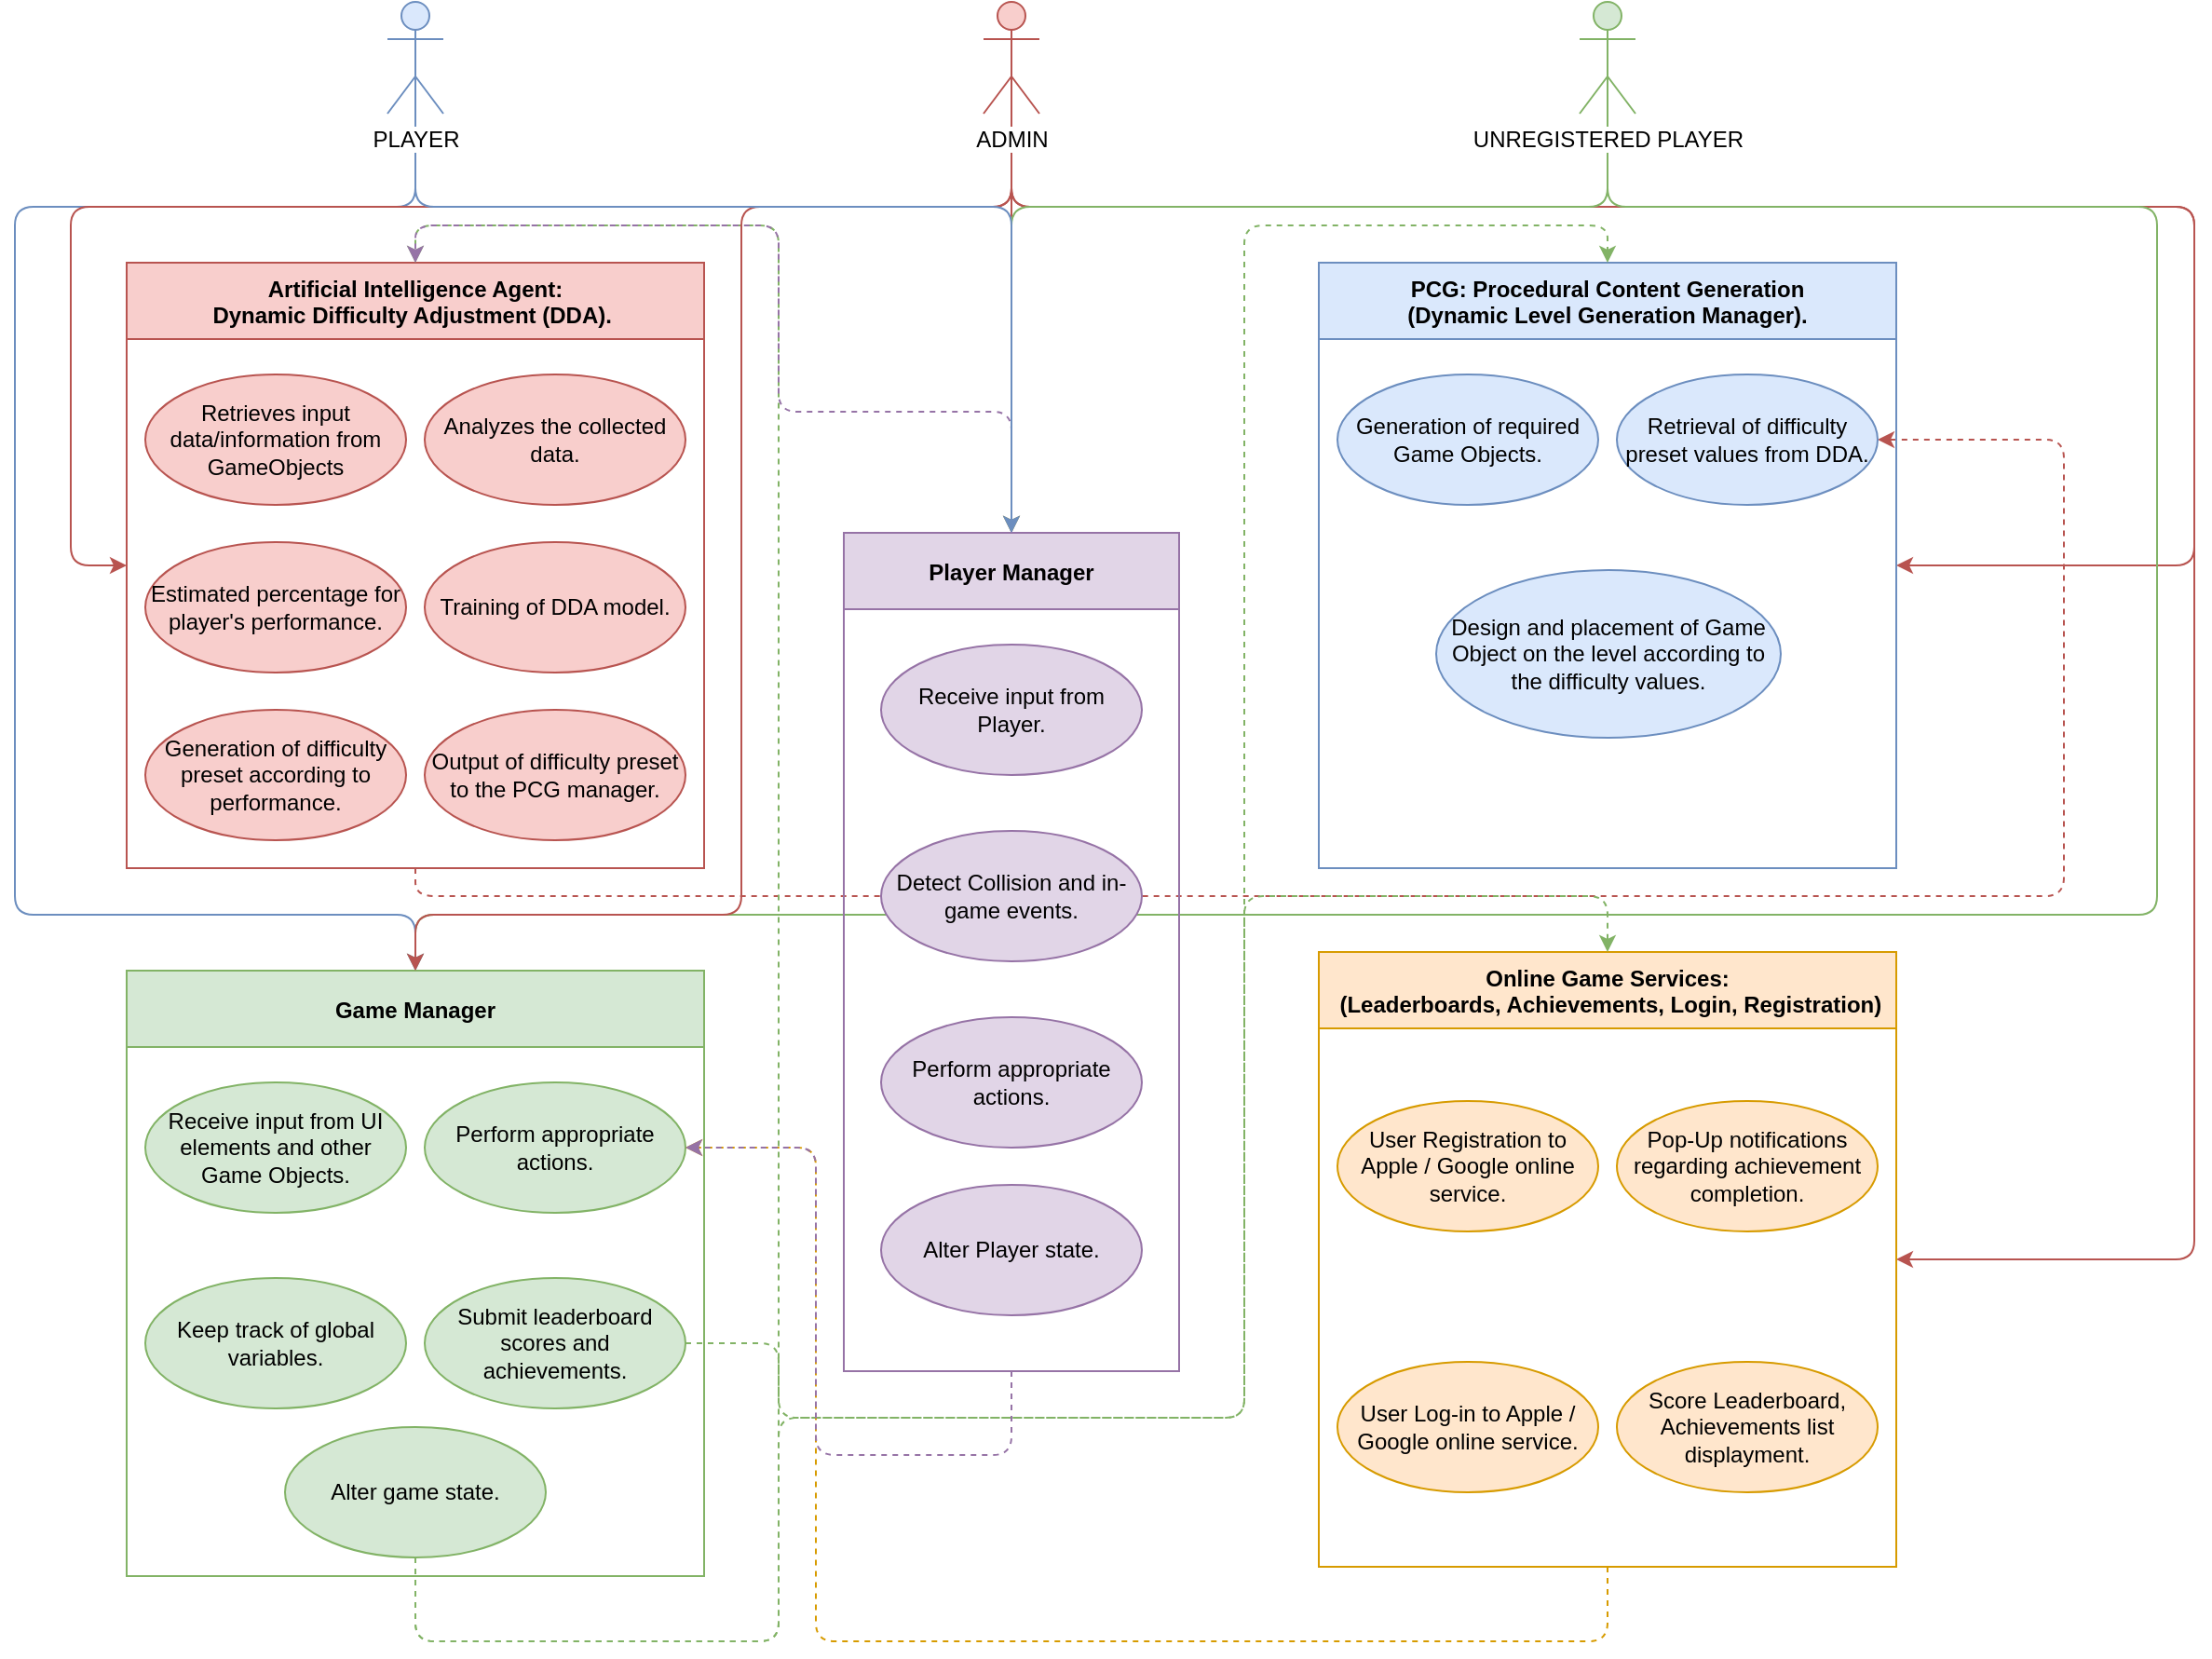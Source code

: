 <mxfile version="13.0.7" type="device"><diagram id="Qk2kG32tYkbsSSIzoZ4W" name="Page-1"><mxGraphModel dx="2036" dy="621" grid="1" gridSize="10" guides="1" tooltips="1" connect="1" arrows="1" fold="1" page="1" pageScale="1" pageWidth="850" pageHeight="1100" math="0" shadow="0"><root><mxCell id="0"/><mxCell id="1" parent="0"/><mxCell id="qkr7cng4WyT1anKnCLDb-71" value="" style="edgeStyle=segmentEdgeStyle;endArrow=classic;html=1;exitX=0.5;exitY=0.5;exitDx=0;exitDy=0;exitPerimeter=0;entryX=1;entryY=0.5;entryDx=0;entryDy=0;fillColor=#f8cecc;strokeColor=#b85450;" edge="1" parent="1" source="qkr7cng4WyT1anKnCLDb-2" target="qkr7cng4WyT1anKnCLDb-42"><mxGeometry width="50" height="50" relative="1" as="geometry"><mxPoint x="435" y="80" as="sourcePoint"/><mxPoint x="115" y="570" as="targetPoint"/><Array as="points"><mxPoint x="425" y="150"/><mxPoint x="1060" y="150"/><mxPoint x="1060" y="715"/></Array></mxGeometry></mxCell><mxCell id="qkr7cng4WyT1anKnCLDb-73" value="" style="edgeStyle=segmentEdgeStyle;endArrow=classic;html=1;exitX=0.5;exitY=0.5;exitDx=0;exitDy=0;exitPerimeter=0;entryX=1;entryY=0.5;entryDx=0;entryDy=0;fillColor=#f8cecc;strokeColor=#b85450;" edge="1" parent="1" source="qkr7cng4WyT1anKnCLDb-2" target="qkr7cng4WyT1anKnCLDb-26"><mxGeometry width="50" height="50" relative="1" as="geometry"><mxPoint x="435" y="80" as="sourcePoint"/><mxPoint x="910" y="725" as="targetPoint"/><Array as="points"><mxPoint x="425" y="150"/><mxPoint x="1060" y="150"/><mxPoint x="1060" y="343"/></Array></mxGeometry></mxCell><mxCell id="qkr7cng4WyT1anKnCLDb-68" value="" style="edgeStyle=segmentEdgeStyle;endArrow=classic;html=1;exitX=0.5;exitY=0.5;exitDx=0;exitDy=0;exitPerimeter=0;entryX=0.5;entryY=0;entryDx=0;entryDy=0;fillColor=#d5e8d4;strokeColor=#82b366;" edge="1" parent="1" source="qkr7cng4WyT1anKnCLDb-3" target="qkr7cng4WyT1anKnCLDb-34"><mxGeometry width="50" height="50" relative="1" as="geometry"><mxPoint x="755" y="80" as="sourcePoint"/><mxPoint x="435" y="335" as="targetPoint"/><Array as="points"><mxPoint x="745" y="150"/><mxPoint x="1040" y="150"/><mxPoint x="1040" y="530"/><mxPoint x="105" y="530"/></Array></mxGeometry></mxCell><mxCell id="qkr7cng4WyT1anKnCLDb-66" value="" style="edgeStyle=segmentEdgeStyle;endArrow=classic;html=1;dashed=1;exitX=0.5;exitY=1;exitDx=0;exitDy=0;entryX=1;entryY=0.5;entryDx=0;entryDy=0;fillColor=#f8cecc;strokeColor=#b85450;" edge="1" parent="1" source="qkr7cng4WyT1anKnCLDb-23" target="qkr7cng4WyT1anKnCLDb-28"><mxGeometry width="50" height="50" relative="1" as="geometry"><mxPoint x="450" y="380" as="sourcePoint"/><mxPoint x="500" y="330" as="targetPoint"/><Array as="points"><mxPoint x="105" y="520"/><mxPoint x="990" y="520"/><mxPoint x="990" y="275"/></Array></mxGeometry></mxCell><mxCell id="qkr7cng4WyT1anKnCLDb-59" value="" style="edgeStyle=segmentEdgeStyle;endArrow=classic;html=1;exitX=0.5;exitY=0.5;exitDx=0;exitDy=0;exitPerimeter=0;entryX=0.5;entryY=0;entryDx=0;entryDy=0;fillColor=#f8cecc;strokeColor=#b85450;" edge="1" parent="1" source="qkr7cng4WyT1anKnCLDb-2" target="qkr7cng4WyT1anKnCLDb-48"><mxGeometry width="50" height="50" relative="1" as="geometry"><mxPoint x="115" y="80" as="sourcePoint"/><mxPoint x="435" y="335" as="targetPoint"/><Array as="points"><mxPoint x="425" y="180"/><mxPoint x="425" y="180"/></Array></mxGeometry></mxCell><mxCell id="qkr7cng4WyT1anKnCLDb-60" value="" style="edgeStyle=segmentEdgeStyle;endArrow=classic;html=1;exitX=0.5;exitY=0.5;exitDx=0;exitDy=0;exitPerimeter=0;entryX=0.5;entryY=0;entryDx=0;entryDy=0;fillColor=#d5e8d4;strokeColor=#82b366;" edge="1" parent="1" source="qkr7cng4WyT1anKnCLDb-3" target="qkr7cng4WyT1anKnCLDb-48"><mxGeometry width="50" height="50" relative="1" as="geometry"><mxPoint x="435" y="80" as="sourcePoint"/><mxPoint x="435" y="335" as="targetPoint"/><Array as="points"><mxPoint x="745" y="150"/><mxPoint x="425" y="150"/></Array></mxGeometry></mxCell><mxCell id="qkr7cng4WyT1anKnCLDb-61" value="" style="edgeStyle=segmentEdgeStyle;endArrow=classic;html=1;entryX=0.5;entryY=0;entryDx=0;entryDy=0;fillColor=#dae8fc;strokeColor=#6c8ebf;" edge="1" parent="1" target="qkr7cng4WyT1anKnCLDb-34"><mxGeometry width="50" height="50" relative="1" as="geometry"><mxPoint x="105" y="70" as="sourcePoint"/><mxPoint x="435" y="335" as="targetPoint"/><Array as="points"><mxPoint x="105" y="150"/><mxPoint x="-110" y="150"/><mxPoint x="-110" y="530"/><mxPoint x="105" y="530"/></Array></mxGeometry></mxCell><mxCell id="qkr7cng4WyT1anKnCLDb-3" value="UNREGISTERED PLAYER" style="shape=umlActor;verticalLabelPosition=bottom;labelBackgroundColor=#ffffff;verticalAlign=top;html=1;fillColor=#d5e8d4;strokeColor=#82b366;" vertex="1" parent="1"><mxGeometry x="730" y="40" width="30" height="60" as="geometry"/></mxCell><mxCell id="qkr7cng4WyT1anKnCLDb-23" value="Artificial Intelligence Agent:&#10;Dynamic Difficulty Adjustment (DDA). " style="swimlane;fillColor=#f8cecc;strokeColor=#b85450;startSize=41;" vertex="1" parent="1"><mxGeometry x="-50" y="180" width="310" height="325" as="geometry"/></mxCell><mxCell id="qkr7cng4WyT1anKnCLDb-11" value="Retrieves input data/information from GameObjects" style="ellipse;whiteSpace=wrap;html=1;fillColor=#f8cecc;strokeColor=#b85450;" vertex="1" parent="qkr7cng4WyT1anKnCLDb-23"><mxGeometry x="10" y="60" width="140" height="70" as="geometry"/></mxCell><mxCell id="qkr7cng4WyT1anKnCLDb-20" value="Analyzes the collected data." style="ellipse;whiteSpace=wrap;html=1;fillColor=#f8cecc;strokeColor=#b85450;" vertex="1" parent="qkr7cng4WyT1anKnCLDb-23"><mxGeometry x="160" y="60" width="140" height="70" as="geometry"/></mxCell><mxCell id="qkr7cng4WyT1anKnCLDb-19" value="Estimated percentage for player's performance." style="ellipse;whiteSpace=wrap;html=1;fillColor=#f8cecc;strokeColor=#b85450;" vertex="1" parent="qkr7cng4WyT1anKnCLDb-23"><mxGeometry x="10" y="150" width="140" height="70" as="geometry"/></mxCell><mxCell id="qkr7cng4WyT1anKnCLDb-21" value="Training of DDA model." style="ellipse;whiteSpace=wrap;html=1;fillColor=#f8cecc;strokeColor=#b85450;" vertex="1" parent="qkr7cng4WyT1anKnCLDb-23"><mxGeometry x="160" y="150" width="140" height="70" as="geometry"/></mxCell><mxCell id="qkr7cng4WyT1anKnCLDb-24" value="Generation of difficulty preset according to performance." style="ellipse;whiteSpace=wrap;html=1;fillColor=#f8cecc;strokeColor=#b85450;" vertex="1" parent="qkr7cng4WyT1anKnCLDb-23"><mxGeometry x="10" y="240" width="140" height="70" as="geometry"/></mxCell><mxCell id="qkr7cng4WyT1anKnCLDb-25" value="Output of difficulty preset to the PCG manager." style="ellipse;whiteSpace=wrap;html=1;fillColor=#f8cecc;strokeColor=#b85450;" vertex="1" parent="qkr7cng4WyT1anKnCLDb-23"><mxGeometry x="160" y="240" width="140" height="70" as="geometry"/></mxCell><mxCell id="qkr7cng4WyT1anKnCLDb-26" value="PCG: Procedural Content Generation&#10;(Dynamic Level Generation Manager)." style="swimlane;fillColor=#dae8fc;strokeColor=#6c8ebf;startSize=41;" vertex="1" parent="1"><mxGeometry x="590" y="180" width="310" height="325" as="geometry"/></mxCell><mxCell id="qkr7cng4WyT1anKnCLDb-27" value="Generation of required Game Objects." style="ellipse;whiteSpace=wrap;html=1;fillColor=#dae8fc;strokeColor=#6c8ebf;" vertex="1" parent="qkr7cng4WyT1anKnCLDb-26"><mxGeometry x="10" y="60" width="140" height="70" as="geometry"/></mxCell><mxCell id="qkr7cng4WyT1anKnCLDb-28" value="Retrieval of difficulty preset values from DDA." style="ellipse;whiteSpace=wrap;html=1;fillColor=#dae8fc;strokeColor=#6c8ebf;" vertex="1" parent="qkr7cng4WyT1anKnCLDb-26"><mxGeometry x="160" y="60" width="140" height="70" as="geometry"/></mxCell><mxCell id="qkr7cng4WyT1anKnCLDb-33" value="Design and placement of Game Object on the level according to the difficulty values." style="ellipse;whiteSpace=wrap;html=1;fillColor=#dae8fc;strokeColor=#6c8ebf;" vertex="1" parent="qkr7cng4WyT1anKnCLDb-26"><mxGeometry x="63" y="165" width="185" height="90" as="geometry"/></mxCell><mxCell id="qkr7cng4WyT1anKnCLDb-34" value="Game Manager" style="swimlane;fillColor=#d5e8d4;strokeColor=#82b366;startSize=41;" vertex="1" parent="1"><mxGeometry x="-50" y="560" width="310" height="325" as="geometry"/></mxCell><mxCell id="qkr7cng4WyT1anKnCLDb-35" value="Receive input from UI elements and other Game Objects." style="ellipse;whiteSpace=wrap;html=1;fillColor=#d5e8d4;strokeColor=#82b366;" vertex="1" parent="qkr7cng4WyT1anKnCLDb-34"><mxGeometry x="10" y="60" width="140" height="70" as="geometry"/></mxCell><mxCell id="qkr7cng4WyT1anKnCLDb-36" value="Perform appropriate actions." style="ellipse;whiteSpace=wrap;html=1;fillColor=#d5e8d4;strokeColor=#82b366;" vertex="1" parent="qkr7cng4WyT1anKnCLDb-34"><mxGeometry x="160" y="60" width="140" height="70" as="geometry"/></mxCell><mxCell id="qkr7cng4WyT1anKnCLDb-39" value="Keep track of global variables." style="ellipse;whiteSpace=wrap;html=1;fillColor=#d5e8d4;strokeColor=#82b366;" vertex="1" parent="qkr7cng4WyT1anKnCLDb-34"><mxGeometry x="10" y="165" width="140" height="70" as="geometry"/></mxCell><mxCell id="qkr7cng4WyT1anKnCLDb-40" value="Submit leaderboard scores and achievements." style="ellipse;whiteSpace=wrap;html=1;fillColor=#d5e8d4;strokeColor=#82b366;" vertex="1" parent="qkr7cng4WyT1anKnCLDb-34"><mxGeometry x="160" y="165" width="140" height="70" as="geometry"/></mxCell><mxCell id="qkr7cng4WyT1anKnCLDb-41" value="Alter game state." style="ellipse;whiteSpace=wrap;html=1;fillColor=#d5e8d4;strokeColor=#82b366;" vertex="1" parent="qkr7cng4WyT1anKnCLDb-34"><mxGeometry x="85" y="245" width="140" height="70" as="geometry"/></mxCell><mxCell id="qkr7cng4WyT1anKnCLDb-42" value="Online Game Services:&#10; (Leaderboards, Achievements, Login, Registration)" style="swimlane;fillColor=#ffe6cc;strokeColor=#d79b00;startSize=41;" vertex="1" parent="1"><mxGeometry x="590" y="550" width="310" height="330" as="geometry"/></mxCell><mxCell id="qkr7cng4WyT1anKnCLDb-43" value="User Registration to Apple / Google online service." style="ellipse;whiteSpace=wrap;html=1;fillColor=#ffe6cc;strokeColor=#d79b00;" vertex="1" parent="qkr7cng4WyT1anKnCLDb-42"><mxGeometry x="10" y="80" width="140" height="70" as="geometry"/></mxCell><mxCell id="qkr7cng4WyT1anKnCLDb-44" value="User Log-in to Apple / Google online service." style="ellipse;whiteSpace=wrap;html=1;fillColor=#ffe6cc;strokeColor=#d79b00;" vertex="1" parent="qkr7cng4WyT1anKnCLDb-42"><mxGeometry x="10" y="220" width="140" height="70" as="geometry"/></mxCell><mxCell id="qkr7cng4WyT1anKnCLDb-45" value="Score Leaderboard, Achievements list displayment." style="ellipse;whiteSpace=wrap;html=1;fillColor=#ffe6cc;strokeColor=#d79b00;" vertex="1" parent="qkr7cng4WyT1anKnCLDb-42"><mxGeometry x="160" y="220" width="140" height="70" as="geometry"/></mxCell><mxCell id="qkr7cng4WyT1anKnCLDb-46" value="Pop-Up notifications regarding achievement completion." style="ellipse;whiteSpace=wrap;html=1;fillColor=#ffe6cc;strokeColor=#d79b00;" vertex="1" parent="qkr7cng4WyT1anKnCLDb-42"><mxGeometry x="160" y="80" width="140" height="70" as="geometry"/></mxCell><mxCell id="qkr7cng4WyT1anKnCLDb-48" value="Player Manager" style="swimlane;fillColor=#e1d5e7;strokeColor=#9673a6;startSize=41;" vertex="1" parent="1"><mxGeometry x="335" y="325" width="180" height="450" as="geometry"/></mxCell><mxCell id="qkr7cng4WyT1anKnCLDb-49" value="Receive input from Player. " style="ellipse;whiteSpace=wrap;html=1;fillColor=#e1d5e7;strokeColor=#9673a6;" vertex="1" parent="qkr7cng4WyT1anKnCLDb-48"><mxGeometry x="20" y="60" width="140" height="70" as="geometry"/></mxCell><mxCell id="qkr7cng4WyT1anKnCLDb-50" value="Detect Collision and in-game events." style="ellipse;whiteSpace=wrap;html=1;fillColor=#e1d5e7;strokeColor=#9673a6;" vertex="1" parent="qkr7cng4WyT1anKnCLDb-48"><mxGeometry x="20" y="160" width="140" height="70" as="geometry"/></mxCell><mxCell id="qkr7cng4WyT1anKnCLDb-54" value="Perform appropriate actions." style="ellipse;whiteSpace=wrap;html=1;fillColor=#e1d5e7;strokeColor=#9673a6;" vertex="1" parent="qkr7cng4WyT1anKnCLDb-48"><mxGeometry x="20" y="260" width="140" height="70" as="geometry"/></mxCell><mxCell id="qkr7cng4WyT1anKnCLDb-55" value="Alter Player state." style="ellipse;whiteSpace=wrap;html=1;fillColor=#e1d5e7;strokeColor=#9673a6;" vertex="1" parent="qkr7cng4WyT1anKnCLDb-48"><mxGeometry x="20" y="350" width="140" height="70" as="geometry"/></mxCell><mxCell id="qkr7cng4WyT1anKnCLDb-62" value="" style="edgeStyle=segmentEdgeStyle;endArrow=classic;html=1;exitX=1;exitY=0.5;exitDx=0;exitDy=0;entryX=0.5;entryY=0;entryDx=0;entryDy=0;fillColor=#d5e8d4;strokeColor=#82b366;dashed=1;" edge="1" parent="1" source="qkr7cng4WyT1anKnCLDb-40" target="qkr7cng4WyT1anKnCLDb-42"><mxGeometry width="50" height="50" relative="1" as="geometry"><mxPoint x="450" y="730" as="sourcePoint"/><mxPoint x="500" y="680" as="targetPoint"/><Array as="points"><mxPoint x="300" y="760"/><mxPoint x="300" y="800"/><mxPoint x="550" y="800"/><mxPoint x="550" y="520"/><mxPoint x="745" y="520"/></Array></mxGeometry></mxCell><mxCell id="qkr7cng4WyT1anKnCLDb-63" value="" style="edgeStyle=segmentEdgeStyle;endArrow=classic;html=1;exitX=0.5;exitY=1;exitDx=0;exitDy=0;entryX=0.5;entryY=0;entryDx=0;entryDy=0;fillColor=#d5e8d4;strokeColor=#82b366;dashed=1;" edge="1" parent="1" source="qkr7cng4WyT1anKnCLDb-41" target="qkr7cng4WyT1anKnCLDb-26"><mxGeometry width="50" height="50" relative="1" as="geometry"><mxPoint x="260" y="770" as="sourcePoint"/><mxPoint x="755" y="560" as="targetPoint"/><Array as="points"><mxPoint x="105" y="920"/><mxPoint x="300" y="920"/><mxPoint x="300" y="800"/><mxPoint x="550" y="800"/><mxPoint x="550" y="160"/><mxPoint x="745" y="160"/></Array></mxGeometry></mxCell><mxCell id="qkr7cng4WyT1anKnCLDb-64" value="" style="edgeStyle=segmentEdgeStyle;endArrow=classic;html=1;exitX=0.5;exitY=1;exitDx=0;exitDy=0;entryX=0.5;entryY=0;entryDx=0;entryDy=0;fillColor=#d5e8d4;strokeColor=#82b366;dashed=1;" edge="1" parent="1" source="qkr7cng4WyT1anKnCLDb-41" target="qkr7cng4WyT1anKnCLDb-23"><mxGeometry width="50" height="50" relative="1" as="geometry"><mxPoint x="115" y="885" as="sourcePoint"/><mxPoint x="755" y="190" as="targetPoint"/><Array as="points"><mxPoint x="105" y="920"/><mxPoint x="300" y="920"/><mxPoint x="300" y="160"/><mxPoint x="105" y="160"/></Array></mxGeometry></mxCell><mxCell id="qkr7cng4WyT1anKnCLDb-65" value="" style="edgeStyle=segmentEdgeStyle;endArrow=classic;html=1;dashed=1;entryX=0.5;entryY=0;entryDx=0;entryDy=0;exitX=0.5;exitY=0;exitDx=0;exitDy=0;fillColor=#e1d5e7;strokeColor=#9673a6;" edge="1" parent="1" source="qkr7cng4WyT1anKnCLDb-48" target="qkr7cng4WyT1anKnCLDb-23"><mxGeometry width="50" height="50" relative="1" as="geometry"><mxPoint x="450" y="450" as="sourcePoint"/><mxPoint x="500" y="400" as="targetPoint"/><Array as="points"><mxPoint x="425" y="260"/><mxPoint x="300" y="260"/><mxPoint x="300" y="160"/><mxPoint x="105" y="160"/></Array></mxGeometry></mxCell><mxCell id="qkr7cng4WyT1anKnCLDb-67" value="" style="edgeStyle=segmentEdgeStyle;endArrow=classic;html=1;exitX=0.5;exitY=0.5;exitDx=0;exitDy=0;exitPerimeter=0;entryX=0.5;entryY=0;entryDx=0;entryDy=0;fillColor=#f8cecc;strokeColor=#b85450;" edge="1" parent="1" source="qkr7cng4WyT1anKnCLDb-2" target="qkr7cng4WyT1anKnCLDb-34"><mxGeometry width="50" height="50" relative="1" as="geometry"><mxPoint x="435" y="80" as="sourcePoint"/><mxPoint x="435" y="335" as="targetPoint"/><Array as="points"><mxPoint x="425" y="150"/><mxPoint x="280" y="150"/><mxPoint x="280" y="530"/><mxPoint x="105" y="530"/></Array></mxGeometry></mxCell><mxCell id="qkr7cng4WyT1anKnCLDb-69" value="" style="edgeStyle=segmentEdgeStyle;endArrow=classic;html=1;dashed=1;entryX=1;entryY=0.5;entryDx=0;entryDy=0;exitX=0.5;exitY=1;exitDx=0;exitDy=0;fillColor=#ffe6cc;strokeColor=#d79b00;" edge="1" parent="1" source="qkr7cng4WyT1anKnCLDb-42" target="qkr7cng4WyT1anKnCLDb-36"><mxGeometry width="50" height="50" relative="1" as="geometry"><mxPoint x="450" y="720" as="sourcePoint"/><mxPoint x="500" y="670" as="targetPoint"/><Array as="points"><mxPoint x="745" y="920"/><mxPoint x="320" y="920"/><mxPoint x="320" y="655"/></Array></mxGeometry></mxCell><mxCell id="qkr7cng4WyT1anKnCLDb-70" value="" style="edgeStyle=segmentEdgeStyle;endArrow=classic;html=1;dashed=1;entryX=1;entryY=0.5;entryDx=0;entryDy=0;exitX=0.5;exitY=1;exitDx=0;exitDy=0;fillColor=#e1d5e7;strokeColor=#9673a6;" edge="1" parent="1" source="qkr7cng4WyT1anKnCLDb-48" target="qkr7cng4WyT1anKnCLDb-36"><mxGeometry width="50" height="50" relative="1" as="geometry"><mxPoint x="450" y="690" as="sourcePoint"/><mxPoint x="500" y="640" as="targetPoint"/><Array as="points"><mxPoint x="425" y="820"/><mxPoint x="320" y="820"/><mxPoint x="320" y="655"/></Array></mxGeometry></mxCell><mxCell id="qkr7cng4WyT1anKnCLDb-74" value="" style="edgeStyle=segmentEdgeStyle;endArrow=classic;html=1;entryX=0;entryY=0.5;entryDx=0;entryDy=0;fillColor=#f8cecc;strokeColor=#b85450;exitX=0.5;exitY=0.5;exitDx=0;exitDy=0;exitPerimeter=0;" edge="1" parent="1" source="qkr7cng4WyT1anKnCLDb-2" target="qkr7cng4WyT1anKnCLDb-23"><mxGeometry width="50" height="50" relative="1" as="geometry"><mxPoint x="430" y="70" as="sourcePoint"/><mxPoint x="910" y="352.5" as="targetPoint"/><Array as="points"><mxPoint x="425" y="150"/><mxPoint x="-80" y="150"/><mxPoint x="-80" y="343"/></Array></mxGeometry></mxCell><mxCell id="qkr7cng4WyT1anKnCLDb-58" value="" style="edgeStyle=segmentEdgeStyle;endArrow=classic;html=1;exitX=0.5;exitY=0.5;exitDx=0;exitDy=0;exitPerimeter=0;entryX=0.5;entryY=0;entryDx=0;entryDy=0;fillColor=#dae8fc;strokeColor=#6c8ebf;" edge="1" parent="1" source="qkr7cng4WyT1anKnCLDb-1" target="qkr7cng4WyT1anKnCLDb-48"><mxGeometry width="50" height="50" relative="1" as="geometry"><mxPoint x="450" y="380" as="sourcePoint"/><mxPoint x="500" y="330" as="targetPoint"/><Array as="points"><mxPoint x="105" y="150"/><mxPoint x="425" y="150"/></Array></mxGeometry></mxCell><mxCell id="qkr7cng4WyT1anKnCLDb-2" value="ADMIN" style="shape=umlActor;verticalLabelPosition=bottom;labelBackgroundColor=#ffffff;verticalAlign=top;html=1;fillColor=#f8cecc;strokeColor=#b85450;" vertex="1" parent="1"><mxGeometry x="410" y="40" width="30" height="60" as="geometry"/></mxCell><mxCell id="qkr7cng4WyT1anKnCLDb-1" value="PLAYER" style="shape=umlActor;verticalLabelPosition=bottom;labelBackgroundColor=#ffffff;verticalAlign=top;html=1;fillColor=#dae8fc;strokeColor=#6c8ebf;" vertex="1" parent="1"><mxGeometry x="90" y="40" width="30" height="60" as="geometry"/></mxCell></root></mxGraphModel></diagram></mxfile>